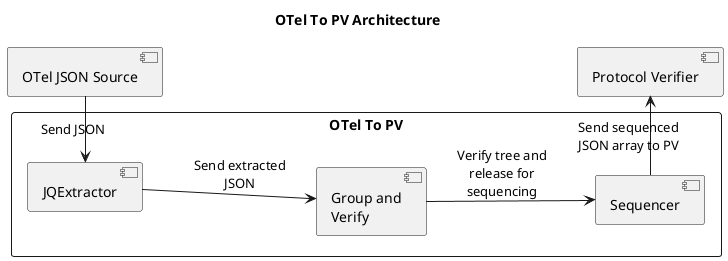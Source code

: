 @startuml
title OTel To PV Architecture
left to right direction
rectangle "OTel To PV" as Bespoke {
    component "JQExtractor" as JSONExtractor
    component "Sequencer" as Sequencer
    component "Group and\nVerify" as TreeVerify
}
component "OTel JSON Source" as OTelSource
component "Protocol Verifier" as PV

OTelSource -left-> JSONExtractor : Send JSON
JSONExtractor --> TreeVerify : Send extracted\nJSON
TreeVerify --> Sequencer : Verify tree and\nrelease for\nsequencing
Sequencer -right-> PV : Send sequenced\nJSON array to PV
@enduml